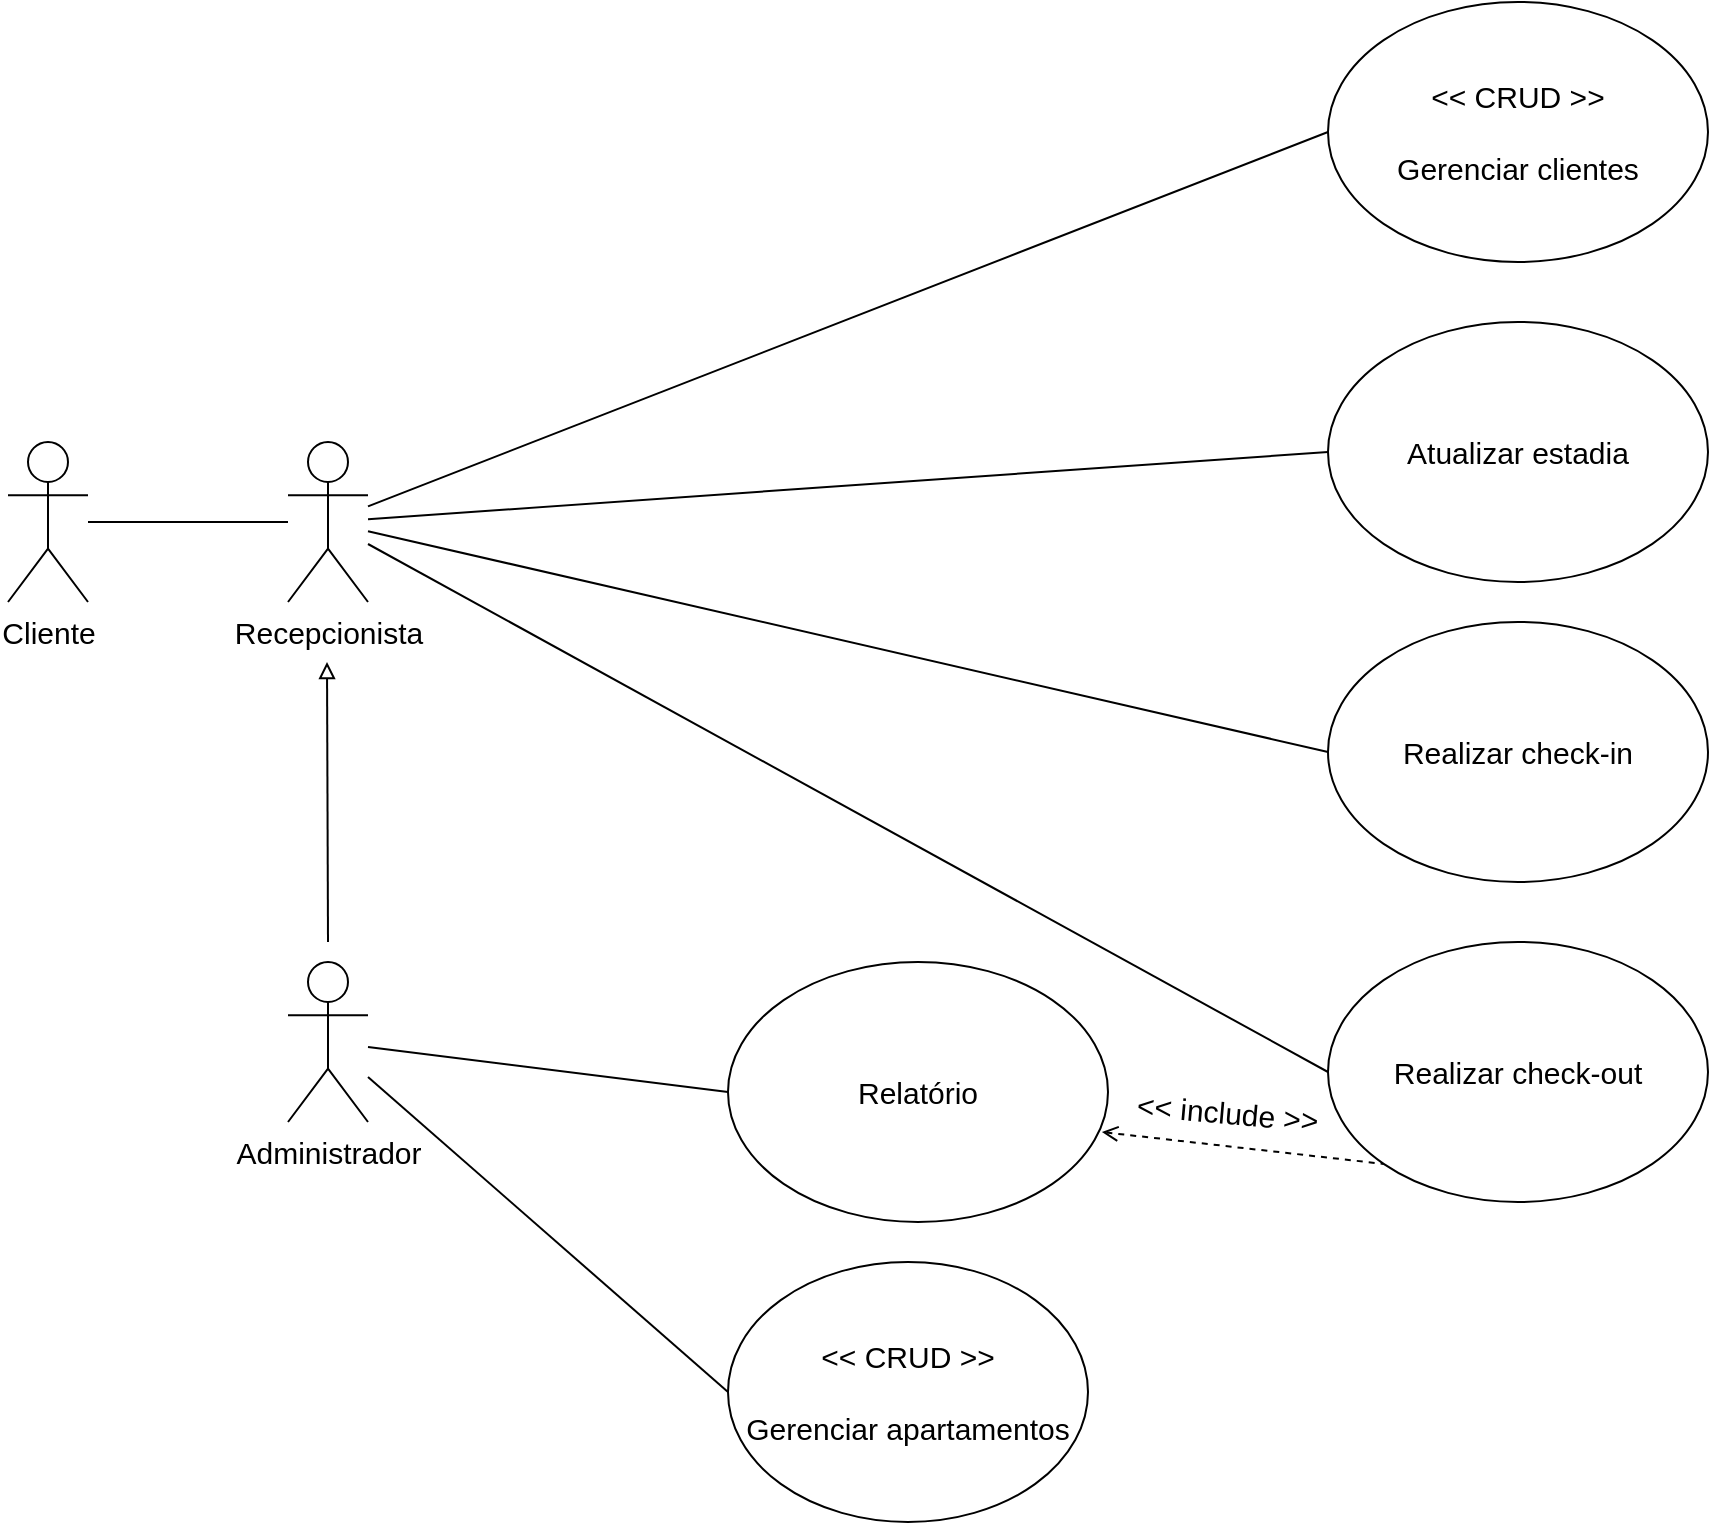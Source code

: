 <mxfile version="20.0.1" type="device"><diagram id="VEZ1iKNo4rxkWymKWu8M" name="Page-1"><mxGraphModel dx="1422" dy="780" grid="1" gridSize="10" guides="1" tooltips="1" connect="1" arrows="1" fold="1" page="1" pageScale="1" pageWidth="1100" pageHeight="850" math="0" shadow="0"><root><mxCell id="0"/><mxCell id="1" parent="0"/><mxCell id="ZMm18c1q7OLNOJH5EHSv-1" value="&lt;font style=&quot;font-size: 15px&quot;&gt;Cliente&lt;/font&gt;" style="shape=umlActor;verticalLabelPosition=bottom;verticalAlign=top;html=1;outlineConnect=0;" parent="1" vertex="1"><mxGeometry x="120" y="230" width="40" height="80" as="geometry"/></mxCell><mxCell id="ZMm18c1q7OLNOJH5EHSv-2" value="&lt;font style=&quot;font-size: 15px&quot;&gt;Administrador&lt;/font&gt;" style="shape=umlActor;verticalLabelPosition=bottom;verticalAlign=top;html=1;outlineConnect=0;" parent="1" vertex="1"><mxGeometry x="260" y="490" width="40" height="80" as="geometry"/></mxCell><mxCell id="ZMm18c1q7OLNOJH5EHSv-3" value="&lt;font style=&quot;font-size: 15px&quot;&gt;Recepcionista&lt;/font&gt;" style="shape=umlActor;verticalLabelPosition=bottom;verticalAlign=top;html=1;outlineConnect=0;" parent="1" vertex="1"><mxGeometry x="260" y="230" width="40" height="80" as="geometry"/></mxCell><mxCell id="ZMm18c1q7OLNOJH5EHSv-6" value="&amp;lt;&amp;lt; CRUD &amp;gt;&amp;gt;&lt;br&gt;&lt;br&gt;Gerenciar clientes" style="ellipse;whiteSpace=wrap;html=1;fontSize=15;" parent="1" vertex="1"><mxGeometry x="780" y="10" width="190" height="130" as="geometry"/></mxCell><mxCell id="ZMm18c1q7OLNOJH5EHSv-7" value="&amp;lt;&amp;lt; CRUD &amp;gt;&amp;gt;&lt;br&gt;&lt;br&gt;Gerenciar apartamentos" style="ellipse;whiteSpace=wrap;html=1;fontSize=15;" parent="1" vertex="1"><mxGeometry x="480" y="640" width="180" height="130" as="geometry"/></mxCell><mxCell id="ZMm18c1q7OLNOJH5EHSv-8" value="" style="endArrow=none;html=1;rounded=0;fontSize=15;" parent="1" source="ZMm18c1q7OLNOJH5EHSv-1" target="ZMm18c1q7OLNOJH5EHSv-3" edge="1"><mxGeometry width="50" height="50" relative="1" as="geometry"><mxPoint x="520" y="430" as="sourcePoint"/><mxPoint x="570" y="380" as="targetPoint"/></mxGeometry></mxCell><mxCell id="ZMm18c1q7OLNOJH5EHSv-9" value="" style="endArrow=none;html=1;rounded=0;fontSize=15;entryX=0;entryY=0.5;entryDx=0;entryDy=0;" parent="1" source="ZMm18c1q7OLNOJH5EHSv-3" target="ZMm18c1q7OLNOJH5EHSv-6" edge="1"><mxGeometry width="50" height="50" relative="1" as="geometry"><mxPoint x="460" y="229" as="sourcePoint"/><mxPoint x="690" y="229" as="targetPoint"/></mxGeometry></mxCell><mxCell id="ZMm18c1q7OLNOJH5EHSv-10" value="" style="endArrow=none;html=1;rounded=0;fontSize=15;entryX=0;entryY=0.5;entryDx=0;entryDy=0;" parent="1" source="ZMm18c1q7OLNOJH5EHSv-2" target="ZMm18c1q7OLNOJH5EHSv-7" edge="1"><mxGeometry width="50" height="50" relative="1" as="geometry"><mxPoint x="520" y="550.001" as="sourcePoint"/><mxPoint x="680" y="398.89" as="targetPoint"/></mxGeometry></mxCell><mxCell id="ZMm18c1q7OLNOJH5EHSv-11" value="Atualizar estadia" style="ellipse;whiteSpace=wrap;html=1;fontSize=15;" parent="1" vertex="1"><mxGeometry x="780" y="170" width="190" height="130" as="geometry"/></mxCell><mxCell id="ZMm18c1q7OLNOJH5EHSv-12" value="Realizar check-in" style="ellipse;whiteSpace=wrap;html=1;fontSize=15;" parent="1" vertex="1"><mxGeometry x="780" y="320" width="190" height="130" as="geometry"/></mxCell><mxCell id="ZMm18c1q7OLNOJH5EHSv-13" value="Realizar check-out" style="ellipse;whiteSpace=wrap;html=1;fontSize=15;" parent="1" vertex="1"><mxGeometry x="780" y="480" width="190" height="130" as="geometry"/></mxCell><mxCell id="ZMm18c1q7OLNOJH5EHSv-14" value="" style="endArrow=none;html=1;rounded=0;fontSize=15;entryX=0;entryY=0.5;entryDx=0;entryDy=0;" parent="1" source="ZMm18c1q7OLNOJH5EHSv-3" target="ZMm18c1q7OLNOJH5EHSv-11" edge="1"><mxGeometry width="50" height="50" relative="1" as="geometry"><mxPoint x="440" y="261.667" as="sourcePoint"/><mxPoint x="600" y="115" as="targetPoint"/></mxGeometry></mxCell><mxCell id="ZMm18c1q7OLNOJH5EHSv-15" value="" style="endArrow=none;html=1;rounded=0;fontSize=15;entryX=0;entryY=0.5;entryDx=0;entryDy=0;" parent="1" source="ZMm18c1q7OLNOJH5EHSv-3" target="ZMm18c1q7OLNOJH5EHSv-12" edge="1"><mxGeometry width="50" height="50" relative="1" as="geometry"><mxPoint x="730" y="353.333" as="sourcePoint"/><mxPoint x="890" y="340" as="targetPoint"/></mxGeometry></mxCell><mxCell id="ZMm18c1q7OLNOJH5EHSv-16" value="" style="endArrow=none;html=1;rounded=0;fontSize=15;exitX=0;exitY=0.5;exitDx=0;exitDy=0;" parent="1" source="ZMm18c1q7OLNOJH5EHSv-13" target="ZMm18c1q7OLNOJH5EHSv-3" edge="1"><mxGeometry width="50" height="50" relative="1" as="geometry"><mxPoint x="880" y="370" as="sourcePoint"/><mxPoint x="980" y="370" as="targetPoint"/></mxGeometry></mxCell><mxCell id="ZMm18c1q7OLNOJH5EHSv-17" value="Relatório" style="ellipse;whiteSpace=wrap;html=1;fontSize=15;" parent="1" vertex="1"><mxGeometry x="480" y="490" width="190" height="130" as="geometry"/></mxCell><mxCell id="ZMm18c1q7OLNOJH5EHSv-19" value="" style="endArrow=none;dashed=1;html=1;rounded=0;fontSize=15;entryX=0;entryY=1;entryDx=0;entryDy=0;exitX=0.984;exitY=0.654;exitDx=0;exitDy=0;endFill=0;startArrow=open;startFill=0;exitPerimeter=0;" parent="1" source="ZMm18c1q7OLNOJH5EHSv-17" target="ZMm18c1q7OLNOJH5EHSv-13" edge="1"><mxGeometry width="50" height="50" relative="1" as="geometry"><mxPoint x="520" y="410" as="sourcePoint"/><mxPoint x="570" y="360" as="targetPoint"/></mxGeometry></mxCell><mxCell id="ZMm18c1q7OLNOJH5EHSv-21" value="" style="endArrow=none;html=1;rounded=0;fontSize=15;entryX=0;entryY=0.5;entryDx=0;entryDy=0;" parent="1" source="ZMm18c1q7OLNOJH5EHSv-2" target="ZMm18c1q7OLNOJH5EHSv-17" edge="1"><mxGeometry width="50" height="50" relative="1" as="geometry"><mxPoint x="340" y="510" as="sourcePoint"/><mxPoint x="520" y="667.5" as="targetPoint"/></mxGeometry></mxCell><mxCell id="ZMm18c1q7OLNOJH5EHSv-22" value="&amp;lt;&amp;lt; include &amp;gt;&amp;gt;" style="text;html=1;strokeColor=none;fillColor=none;align=center;verticalAlign=middle;whiteSpace=wrap;rounded=0;fontSize=15;rotation=5;" parent="1" vertex="1"><mxGeometry x="680" y="550" width="100" height="30" as="geometry"/></mxCell><mxCell id="ZMm18c1q7OLNOJH5EHSv-24" value="" style="endArrow=none;html=1;rounded=0;fontSize=15;endFill=0;startArrow=block;startFill=0;" parent="1" edge="1"><mxGeometry width="50" height="50" relative="1" as="geometry"><mxPoint x="279.5" y="340" as="sourcePoint"/><mxPoint x="280" y="480" as="targetPoint"/></mxGeometry></mxCell></root></mxGraphModel></diagram></mxfile>